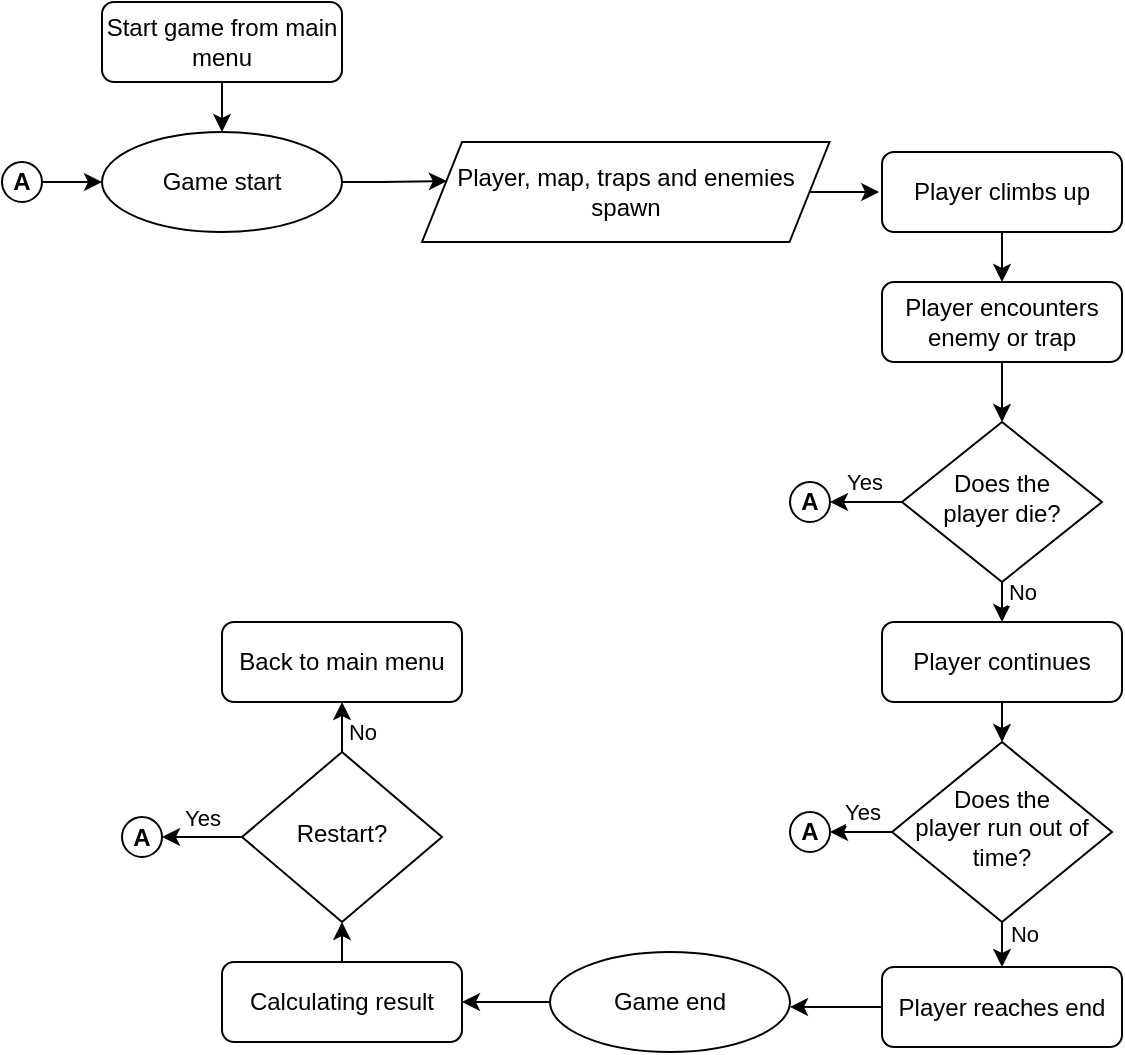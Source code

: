 <mxfile version="24.7.17">
  <diagram id="C5RBs43oDa-KdzZeNtuy" name="Page-1">
    <mxGraphModel dx="1062" dy="557" grid="1" gridSize="10" guides="1" tooltips="1" connect="1" arrows="1" fold="1" page="1" pageScale="1" pageWidth="827" pageHeight="1169" math="0" shadow="0">
      <root>
        <mxCell id="WIyWlLk6GJQsqaUBKTNV-0" />
        <mxCell id="WIyWlLk6GJQsqaUBKTNV-1" parent="WIyWlLk6GJQsqaUBKTNV-0" />
        <mxCell id="O8l359kmoXLnXYw3lkkX-22" style="edgeStyle=orthogonalEdgeStyle;rounded=0;orthogonalLoop=1;jettySize=auto;html=1;exitX=0.5;exitY=1;exitDx=0;exitDy=0;entryX=0.5;entryY=0;entryDx=0;entryDy=0;" edge="1" parent="WIyWlLk6GJQsqaUBKTNV-1" source="WIyWlLk6GJQsqaUBKTNV-10" target="O8l359kmoXLnXYw3lkkX-15">
          <mxGeometry relative="1" as="geometry" />
        </mxCell>
        <mxCell id="O8l359kmoXLnXYw3lkkX-32" value="No" style="edgeLabel;html=1;align=center;verticalAlign=middle;resizable=0;points=[];" vertex="1" connectable="0" parent="O8l359kmoXLnXYw3lkkX-22">
          <mxGeometry x="-0.518" relative="1" as="geometry">
            <mxPoint x="10" as="offset" />
          </mxGeometry>
        </mxCell>
        <mxCell id="O8l359kmoXLnXYw3lkkX-57" style="edgeStyle=orthogonalEdgeStyle;rounded=0;orthogonalLoop=1;jettySize=auto;html=1;exitX=0;exitY=0.5;exitDx=0;exitDy=0;entryX=1;entryY=0.5;entryDx=0;entryDy=0;" edge="1" parent="WIyWlLk6GJQsqaUBKTNV-1" source="WIyWlLk6GJQsqaUBKTNV-10" target="O8l359kmoXLnXYw3lkkX-56">
          <mxGeometry relative="1" as="geometry" />
        </mxCell>
        <mxCell id="O8l359kmoXLnXYw3lkkX-58" value="Yes" style="edgeLabel;html=1;align=center;verticalAlign=middle;resizable=0;points=[];" vertex="1" connectable="0" parent="O8l359kmoXLnXYw3lkkX-57">
          <mxGeometry x="0.068" y="-2" relative="1" as="geometry">
            <mxPoint y="-8" as="offset" />
          </mxGeometry>
        </mxCell>
        <mxCell id="WIyWlLk6GJQsqaUBKTNV-10" value="Does the&lt;div&gt;player die?&lt;/div&gt;" style="rhombus;whiteSpace=wrap;html=1;shadow=0;fontFamily=Helvetica;fontSize=12;align=center;strokeWidth=1;spacing=6;spacingTop=-4;" parent="WIyWlLk6GJQsqaUBKTNV-1" vertex="1">
          <mxGeometry x="460" y="250" width="100" height="80" as="geometry" />
        </mxCell>
        <mxCell id="O8l359kmoXLnXYw3lkkX-2" value="Player, map, traps and enemies spawn" style="shape=parallelogram;perimeter=parallelogramPerimeter;whiteSpace=wrap;html=1;fixedSize=1;" vertex="1" parent="WIyWlLk6GJQsqaUBKTNV-1">
          <mxGeometry x="220" y="110" width="203.75" height="50" as="geometry" />
        </mxCell>
        <mxCell id="O8l359kmoXLnXYw3lkkX-18" style="edgeStyle=orthogonalEdgeStyle;rounded=0;orthogonalLoop=1;jettySize=auto;html=1;exitX=0.5;exitY=1;exitDx=0;exitDy=0;entryX=0.5;entryY=0;entryDx=0;entryDy=0;" edge="1" parent="WIyWlLk6GJQsqaUBKTNV-1" source="O8l359kmoXLnXYw3lkkX-5" target="O8l359kmoXLnXYw3lkkX-14">
          <mxGeometry relative="1" as="geometry" />
        </mxCell>
        <mxCell id="O8l359kmoXLnXYw3lkkX-5" value="Player climbs up" style="rounded=1;whiteSpace=wrap;html=1;fontSize=12;glass=0;strokeWidth=1;shadow=0;" vertex="1" parent="WIyWlLk6GJQsqaUBKTNV-1">
          <mxGeometry x="450" y="115" width="120" height="40" as="geometry" />
        </mxCell>
        <mxCell id="O8l359kmoXLnXYw3lkkX-8" style="edgeStyle=orthogonalEdgeStyle;rounded=0;orthogonalLoop=1;jettySize=auto;html=1;exitX=1;exitY=0.5;exitDx=0;exitDy=0;entryX=0;entryY=0.5;entryDx=0;entryDy=0;" edge="1" parent="WIyWlLk6GJQsqaUBKTNV-1" source="O8l359kmoXLnXYw3lkkX-7" target="O8l359kmoXLnXYw3lkkX-43">
          <mxGeometry relative="1" as="geometry">
            <mxPoint x="64" y="130" as="targetPoint" />
          </mxGeometry>
        </mxCell>
        <mxCell id="O8l359kmoXLnXYw3lkkX-7" value="&lt;b&gt;A&lt;/b&gt;" style="ellipse;whiteSpace=wrap;html=1;aspect=fixed;" vertex="1" parent="WIyWlLk6GJQsqaUBKTNV-1">
          <mxGeometry x="10" y="120" width="20" height="20" as="geometry" />
        </mxCell>
        <mxCell id="O8l359kmoXLnXYw3lkkX-10" style="edgeStyle=orthogonalEdgeStyle;rounded=0;orthogonalLoop=1;jettySize=auto;html=1;exitX=1;exitY=0.5;exitDx=0;exitDy=0;entryX=0.061;entryY=0.391;entryDx=0;entryDy=0;entryPerimeter=0;" edge="1" parent="WIyWlLk6GJQsqaUBKTNV-1" source="O8l359kmoXLnXYw3lkkX-43" target="O8l359kmoXLnXYw3lkkX-2">
          <mxGeometry relative="1" as="geometry">
            <mxPoint x="184" y="130" as="sourcePoint" />
          </mxGeometry>
        </mxCell>
        <mxCell id="O8l359kmoXLnXYw3lkkX-13" style="edgeStyle=orthogonalEdgeStyle;rounded=0;orthogonalLoop=1;jettySize=auto;html=1;exitX=1;exitY=0.5;exitDx=0;exitDy=0;entryX=-0.012;entryY=0.497;entryDx=0;entryDy=0;entryPerimeter=0;" edge="1" parent="WIyWlLk6GJQsqaUBKTNV-1" source="O8l359kmoXLnXYw3lkkX-2" target="O8l359kmoXLnXYw3lkkX-5">
          <mxGeometry relative="1" as="geometry" />
        </mxCell>
        <mxCell id="O8l359kmoXLnXYw3lkkX-20" style="edgeStyle=orthogonalEdgeStyle;rounded=0;orthogonalLoop=1;jettySize=auto;html=1;exitX=0.5;exitY=1;exitDx=0;exitDy=0;entryX=0.5;entryY=0;entryDx=0;entryDy=0;" edge="1" parent="WIyWlLk6GJQsqaUBKTNV-1" source="O8l359kmoXLnXYw3lkkX-14" target="WIyWlLk6GJQsqaUBKTNV-10">
          <mxGeometry relative="1" as="geometry" />
        </mxCell>
        <mxCell id="O8l359kmoXLnXYw3lkkX-14" value="Player encounters enemy or trap" style="rounded=1;whiteSpace=wrap;html=1;fontSize=12;glass=0;strokeWidth=1;shadow=0;" vertex="1" parent="WIyWlLk6GJQsqaUBKTNV-1">
          <mxGeometry x="450" y="180" width="120" height="40" as="geometry" />
        </mxCell>
        <mxCell id="O8l359kmoXLnXYw3lkkX-35" style="edgeStyle=orthogonalEdgeStyle;rounded=0;orthogonalLoop=1;jettySize=auto;html=1;exitX=0.5;exitY=1;exitDx=0;exitDy=0;entryX=0.5;entryY=0;entryDx=0;entryDy=0;" edge="1" parent="WIyWlLk6GJQsqaUBKTNV-1" source="O8l359kmoXLnXYw3lkkX-15" target="O8l359kmoXLnXYw3lkkX-34">
          <mxGeometry relative="1" as="geometry" />
        </mxCell>
        <mxCell id="O8l359kmoXLnXYw3lkkX-15" value="Player continues" style="rounded=1;whiteSpace=wrap;html=1;fontSize=12;glass=0;strokeWidth=1;shadow=0;" vertex="1" parent="WIyWlLk6GJQsqaUBKTNV-1">
          <mxGeometry x="450" y="350" width="120" height="40" as="geometry" />
        </mxCell>
        <mxCell id="O8l359kmoXLnXYw3lkkX-41" style="edgeStyle=orthogonalEdgeStyle;rounded=0;orthogonalLoop=1;jettySize=auto;html=1;exitX=0;exitY=0.5;exitDx=0;exitDy=0;entryX=1;entryY=0.5;entryDx=0;entryDy=0;" edge="1" parent="WIyWlLk6GJQsqaUBKTNV-1" source="O8l359kmoXLnXYw3lkkX-33">
          <mxGeometry relative="1" as="geometry">
            <mxPoint x="404" y="542.5" as="targetPoint" />
          </mxGeometry>
        </mxCell>
        <mxCell id="O8l359kmoXLnXYw3lkkX-33" value="Player reaches end" style="rounded=1;whiteSpace=wrap;html=1;fontSize=12;glass=0;strokeWidth=1;shadow=0;" vertex="1" parent="WIyWlLk6GJQsqaUBKTNV-1">
          <mxGeometry x="450" y="522.5" width="120" height="40" as="geometry" />
        </mxCell>
        <mxCell id="O8l359kmoXLnXYw3lkkX-37" style="edgeStyle=orthogonalEdgeStyle;rounded=0;orthogonalLoop=1;jettySize=auto;html=1;exitX=0;exitY=0.5;exitDx=0;exitDy=0;entryX=1;entryY=0.5;entryDx=0;entryDy=0;" edge="1" parent="WIyWlLk6GJQsqaUBKTNV-1" source="O8l359kmoXLnXYw3lkkX-34" target="O8l359kmoXLnXYw3lkkX-36">
          <mxGeometry relative="1" as="geometry" />
        </mxCell>
        <mxCell id="O8l359kmoXLnXYw3lkkX-38" value="Yes" style="edgeLabel;html=1;align=center;verticalAlign=middle;resizable=0;points=[];" vertex="1" connectable="0" parent="O8l359kmoXLnXYw3lkkX-37">
          <mxGeometry x="-0.047" y="-2" relative="1" as="geometry">
            <mxPoint y="-8" as="offset" />
          </mxGeometry>
        </mxCell>
        <mxCell id="O8l359kmoXLnXYw3lkkX-39" style="edgeStyle=orthogonalEdgeStyle;rounded=0;orthogonalLoop=1;jettySize=auto;html=1;exitX=0.5;exitY=1;exitDx=0;exitDy=0;entryX=0.5;entryY=0;entryDx=0;entryDy=0;" edge="1" parent="WIyWlLk6GJQsqaUBKTNV-1" source="O8l359kmoXLnXYw3lkkX-34" target="O8l359kmoXLnXYw3lkkX-33">
          <mxGeometry relative="1" as="geometry" />
        </mxCell>
        <mxCell id="O8l359kmoXLnXYw3lkkX-53" value="No" style="edgeLabel;html=1;align=center;verticalAlign=middle;resizable=0;points=[];" vertex="1" connectable="0" parent="O8l359kmoXLnXYw3lkkX-39">
          <mxGeometry x="0.117" y="1" relative="1" as="geometry">
            <mxPoint x="10" y="-7" as="offset" />
          </mxGeometry>
        </mxCell>
        <mxCell id="O8l359kmoXLnXYw3lkkX-34" value="Does the&lt;div&gt;player run out of time?&lt;/div&gt;" style="rhombus;whiteSpace=wrap;html=1;shadow=0;fontFamily=Helvetica;fontSize=12;align=center;strokeWidth=1;spacing=6;spacingTop=-4;" vertex="1" parent="WIyWlLk6GJQsqaUBKTNV-1">
          <mxGeometry x="455" y="410" width="110" height="90" as="geometry" />
        </mxCell>
        <mxCell id="O8l359kmoXLnXYw3lkkX-36" value="&lt;b&gt;A&lt;/b&gt;" style="ellipse;whiteSpace=wrap;html=1;aspect=fixed;" vertex="1" parent="WIyWlLk6GJQsqaUBKTNV-1">
          <mxGeometry x="404" y="445" width="20" height="20" as="geometry" />
        </mxCell>
        <mxCell id="O8l359kmoXLnXYw3lkkX-60" style="edgeStyle=orthogonalEdgeStyle;rounded=0;orthogonalLoop=1;jettySize=auto;html=1;exitX=0;exitY=0.5;exitDx=0;exitDy=0;entryX=1;entryY=0.5;entryDx=0;entryDy=0;" edge="1" parent="WIyWlLk6GJQsqaUBKTNV-1" source="O8l359kmoXLnXYw3lkkX-42" target="O8l359kmoXLnXYw3lkkX-59">
          <mxGeometry relative="1" as="geometry" />
        </mxCell>
        <mxCell id="O8l359kmoXLnXYw3lkkX-42" value="Game end" style="ellipse;whiteSpace=wrap;html=1;" vertex="1" parent="WIyWlLk6GJQsqaUBKTNV-1">
          <mxGeometry x="284" y="515" width="120" height="50" as="geometry" />
        </mxCell>
        <mxCell id="O8l359kmoXLnXYw3lkkX-43" value="Game start" style="ellipse;whiteSpace=wrap;html=1;" vertex="1" parent="WIyWlLk6GJQsqaUBKTNV-1">
          <mxGeometry x="60" y="105" width="120" height="50" as="geometry" />
        </mxCell>
        <mxCell id="O8l359kmoXLnXYw3lkkX-47" style="edgeStyle=orthogonalEdgeStyle;rounded=0;orthogonalLoop=1;jettySize=auto;html=1;exitX=0.5;exitY=0;exitDx=0;exitDy=0;entryX=0.5;entryY=1;entryDx=0;entryDy=0;" edge="1" parent="WIyWlLk6GJQsqaUBKTNV-1" source="O8l359kmoXLnXYw3lkkX-44" target="O8l359kmoXLnXYw3lkkX-46">
          <mxGeometry relative="1" as="geometry" />
        </mxCell>
        <mxCell id="O8l359kmoXLnXYw3lkkX-48" value="No" style="edgeLabel;html=1;align=center;verticalAlign=middle;resizable=0;points=[];" vertex="1" connectable="0" parent="O8l359kmoXLnXYw3lkkX-47">
          <mxGeometry x="0.148" y="-1" relative="1" as="geometry">
            <mxPoint x="9" y="4" as="offset" />
          </mxGeometry>
        </mxCell>
        <mxCell id="O8l359kmoXLnXYw3lkkX-51" style="edgeStyle=orthogonalEdgeStyle;rounded=0;orthogonalLoop=1;jettySize=auto;html=1;exitX=0;exitY=0.5;exitDx=0;exitDy=0;entryX=1;entryY=0.5;entryDx=0;entryDy=0;" edge="1" parent="WIyWlLk6GJQsqaUBKTNV-1" source="O8l359kmoXLnXYw3lkkX-44" target="O8l359kmoXLnXYw3lkkX-50">
          <mxGeometry relative="1" as="geometry" />
        </mxCell>
        <mxCell id="O8l359kmoXLnXYw3lkkX-44" value="Restart?" style="rhombus;whiteSpace=wrap;html=1;shadow=0;fontFamily=Helvetica;fontSize=12;align=center;strokeWidth=1;spacing=6;spacingTop=-4;" vertex="1" parent="WIyWlLk6GJQsqaUBKTNV-1">
          <mxGeometry x="130" y="415" width="100" height="85" as="geometry" />
        </mxCell>
        <mxCell id="O8l359kmoXLnXYw3lkkX-46" value="Back to main menu" style="rounded=1;whiteSpace=wrap;html=1;fontSize=12;glass=0;strokeWidth=1;shadow=0;" vertex="1" parent="WIyWlLk6GJQsqaUBKTNV-1">
          <mxGeometry x="120" y="350" width="120" height="40" as="geometry" />
        </mxCell>
        <mxCell id="O8l359kmoXLnXYw3lkkX-49" value="Yes" style="edgeLabel;html=1;align=center;verticalAlign=middle;resizable=0;points=[];" vertex="1" connectable="0" parent="WIyWlLk6GJQsqaUBKTNV-1">
          <mxGeometry x="110" y="447.5" as="geometry" />
        </mxCell>
        <mxCell id="O8l359kmoXLnXYw3lkkX-50" value="&lt;b&gt;A&lt;/b&gt;" style="ellipse;whiteSpace=wrap;html=1;aspect=fixed;" vertex="1" parent="WIyWlLk6GJQsqaUBKTNV-1">
          <mxGeometry x="70" y="447.5" width="20" height="20" as="geometry" />
        </mxCell>
        <mxCell id="O8l359kmoXLnXYw3lkkX-55" style="edgeStyle=orthogonalEdgeStyle;rounded=0;orthogonalLoop=1;jettySize=auto;html=1;exitX=0.5;exitY=1;exitDx=0;exitDy=0;entryX=0.5;entryY=0;entryDx=0;entryDy=0;" edge="1" parent="WIyWlLk6GJQsqaUBKTNV-1" source="O8l359kmoXLnXYw3lkkX-54" target="O8l359kmoXLnXYw3lkkX-43">
          <mxGeometry relative="1" as="geometry" />
        </mxCell>
        <mxCell id="O8l359kmoXLnXYw3lkkX-54" value="Start game from main menu" style="rounded=1;whiteSpace=wrap;html=1;fontSize=12;glass=0;strokeWidth=1;shadow=0;" vertex="1" parent="WIyWlLk6GJQsqaUBKTNV-1">
          <mxGeometry x="60" y="40" width="120" height="40" as="geometry" />
        </mxCell>
        <mxCell id="O8l359kmoXLnXYw3lkkX-56" value="&lt;b&gt;A&lt;/b&gt;" style="ellipse;whiteSpace=wrap;html=1;aspect=fixed;" vertex="1" parent="WIyWlLk6GJQsqaUBKTNV-1">
          <mxGeometry x="404" y="280" width="20" height="20" as="geometry" />
        </mxCell>
        <mxCell id="O8l359kmoXLnXYw3lkkX-61" style="edgeStyle=orthogonalEdgeStyle;rounded=0;orthogonalLoop=1;jettySize=auto;html=1;exitX=0.5;exitY=0;exitDx=0;exitDy=0;entryX=0.5;entryY=1;entryDx=0;entryDy=0;" edge="1" parent="WIyWlLk6GJQsqaUBKTNV-1" source="O8l359kmoXLnXYw3lkkX-59" target="O8l359kmoXLnXYw3lkkX-44">
          <mxGeometry relative="1" as="geometry" />
        </mxCell>
        <mxCell id="O8l359kmoXLnXYw3lkkX-59" value="Calculating result" style="rounded=1;whiteSpace=wrap;html=1;fontSize=12;glass=0;strokeWidth=1;shadow=0;" vertex="1" parent="WIyWlLk6GJQsqaUBKTNV-1">
          <mxGeometry x="120" y="520" width="120" height="40" as="geometry" />
        </mxCell>
      </root>
    </mxGraphModel>
  </diagram>
</mxfile>

